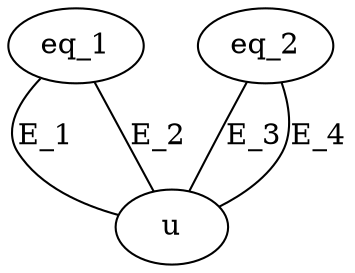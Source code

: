 digraph G{
    ratio="fill"
    node[shape="ellipse"]
    u [label="u"]
    eq_1 [label="eq_1"]
    eq_2 [label="eq_2"]
    
eq_1 -> u [label="E_1", arrowhead="none"]
    eq_1 -> u [label="E_2", arrowhead="none"]
    eq_2 -> u [label="E_3", arrowhead="none"]
    eq_2 -> u [label="E_4", arrowhead="none"]
    
}
